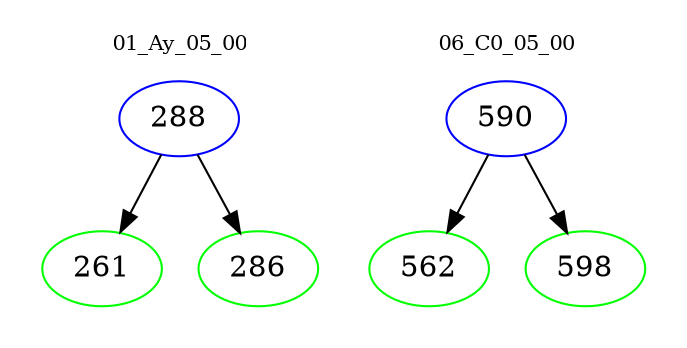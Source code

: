 digraph{
subgraph cluster_0 {
color = white
label = "01_Ay_05_00";
fontsize=10;
T0_288 [label="288", color="blue"]
T0_288 -> T0_261 [color="black"]
T0_261 [label="261", color="green"]
T0_288 -> T0_286 [color="black"]
T0_286 [label="286", color="green"]
}
subgraph cluster_1 {
color = white
label = "06_C0_05_00";
fontsize=10;
T1_590 [label="590", color="blue"]
T1_590 -> T1_562 [color="black"]
T1_562 [label="562", color="green"]
T1_590 -> T1_598 [color="black"]
T1_598 [label="598", color="green"]
}
}
